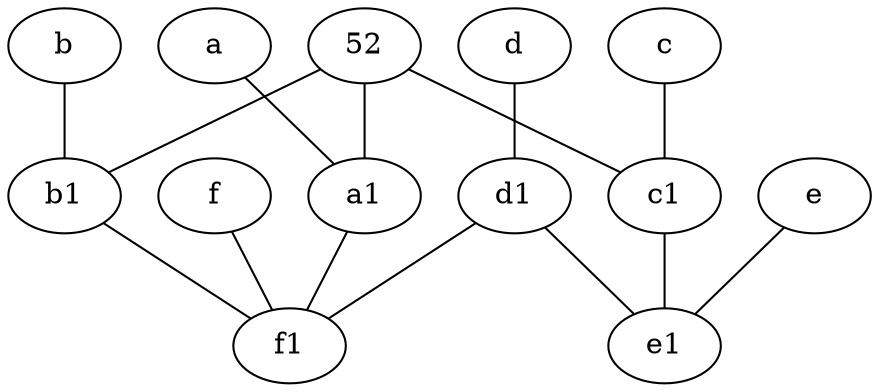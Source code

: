 graph {
	a1 [pos="8,3!"]
	f1 [pos="3,8!"]
	e [pos="7,9!"]
	a [pos="8,2!"]
	e1 [pos="7,7!"]
	d1 [pos="3,5!"]
	f [pos="3,9!"]
	b1 [pos="9,4!"]
	c [pos="4.5,2!"]
	b [pos="10,4!"]
	d [pos="2,5!"]
	c1 [pos="4.5,3!"]
	52
	e -- e1
	c -- c1
	a1 -- f1
	52 -- b1
	d -- d1
	a -- a1
	d1 -- f1
	f -- f1
	b -- b1
	b1 -- f1
	52 -- a1
	c1 -- e1
	d1 -- e1
	52 -- c1
}
